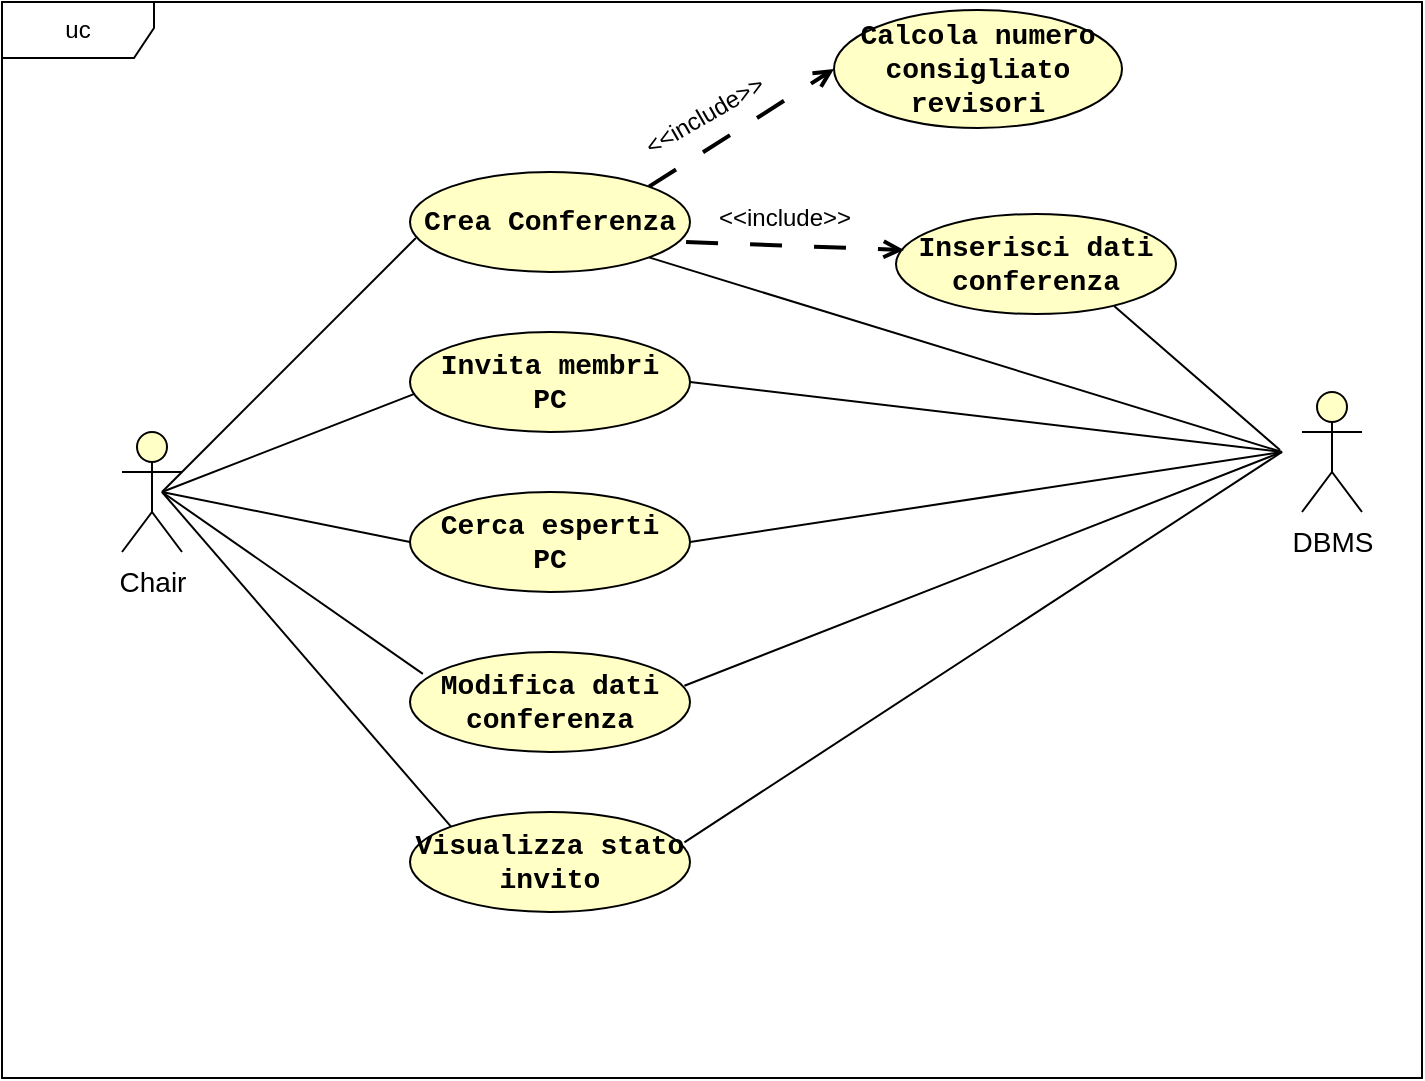 <mxfile version="27.0.3">
  <diagram name="Pagina-1" id="kpaGEh9nXqvZMZwJ1vCg">
    <mxGraphModel dx="946" dy="575" grid="0" gridSize="10" guides="1" tooltips="1" connect="1" arrows="1" fold="1" page="1" pageScale="1" pageWidth="827" pageHeight="1169" math="0" shadow="0">
      <root>
        <mxCell id="0" />
        <mxCell id="1" parent="0" />
        <mxCell id="63nMXdjKHjXVxSIOHGQp-1" value="&lt;font style=&quot;color: light-dark(rgb(0, 0, 0), rgb(0, 0, 0)); font-size: 14px;&quot;&gt;Chair&lt;/font&gt;" style="shape=umlActor;verticalLabelPosition=bottom;verticalAlign=top;html=1;outlineConnect=0;strokeColor=light-dark(#000000,#000000);fillColor=light-dark(#FFFFC6,#FDF89C);" parent="1" vertex="1">
          <mxGeometry x="130" y="260" width="30" height="60" as="geometry" />
        </mxCell>
        <mxCell id="63nMXdjKHjXVxSIOHGQp-2" value="&lt;font face=&quot;Courier New&quot; color=&quot;#000000&quot;&gt;&lt;span style=&quot;caret-color: rgb(0, 0, 0); font-size: 14px;&quot;&gt;&lt;b&gt;Crea Conferenza&lt;/b&gt;&lt;/span&gt;&lt;/font&gt;" style="ellipse;whiteSpace=wrap;html=1;fillColor=light-dark(#FFFFC6,#FDF89C);strokeColor=light-dark(#000000,#000000);gradientColor=none;" parent="1" vertex="1">
          <mxGeometry x="274" y="130" width="140" height="50" as="geometry" />
        </mxCell>
        <mxCell id="63nMXdjKHjXVxSIOHGQp-5" value="&lt;font face=&quot;Courier New&quot; color=&quot;#000000&quot;&gt;&lt;span style=&quot;caret-color: rgb(0, 0, 0); font-size: 14px;&quot;&gt;&lt;b&gt;Inserisci dati conferenza&lt;/b&gt;&lt;/span&gt;&lt;/font&gt;" style="ellipse;whiteSpace=wrap;html=1;fillColor=light-dark(#FFFFC6,#FDF89C);strokeColor=light-dark(#000000,#000000);gradientColor=none;" parent="1" vertex="1">
          <mxGeometry x="517" y="151" width="140" height="50" as="geometry" />
        </mxCell>
        <mxCell id="63nMXdjKHjXVxSIOHGQp-6" value="&lt;font face=&quot;Courier New&quot; color=&quot;#000000&quot;&gt;&lt;span style=&quot;caret-color: rgb(0, 0, 0); font-size: 14px;&quot;&gt;&lt;b&gt;Invita membri&lt;/b&gt;&lt;/span&gt;&lt;/font&gt;&lt;div&gt;&lt;font face=&quot;Courier New&quot; color=&quot;#000000&quot;&gt;&lt;span style=&quot;caret-color: rgb(0, 0, 0); font-size: 14px;&quot;&gt;&lt;b&gt;PC&lt;/b&gt;&lt;/span&gt;&lt;/font&gt;&lt;/div&gt;" style="ellipse;whiteSpace=wrap;html=1;fillColor=light-dark(#FFFFC6,#FDF89C);strokeColor=light-dark(#000000,#000000);gradientColor=none;" parent="1" vertex="1">
          <mxGeometry x="274" y="210" width="140" height="50" as="geometry" />
        </mxCell>
        <mxCell id="63nMXdjKHjXVxSIOHGQp-7" value="&lt;font face=&quot;Courier New&quot; color=&quot;#000000&quot;&gt;&lt;span style=&quot;caret-color: rgb(0, 0, 0); font-size: 14px;&quot;&gt;&lt;b&gt;Cerca esperti&lt;/b&gt;&lt;/span&gt;&lt;/font&gt;&lt;div&gt;&lt;font face=&quot;Courier New&quot; color=&quot;#000000&quot;&gt;&lt;span style=&quot;caret-color: rgb(0, 0, 0); font-size: 14px;&quot;&gt;&lt;b&gt;PC&lt;/b&gt;&lt;/span&gt;&lt;/font&gt;&lt;/div&gt;" style="ellipse;whiteSpace=wrap;html=1;fillColor=light-dark(#FFFFC6,#FDF89C);strokeColor=light-dark(#000000,#000000);gradientColor=none;" parent="1" vertex="1">
          <mxGeometry x="274" y="290" width="140" height="50" as="geometry" />
        </mxCell>
        <mxCell id="63nMXdjKHjXVxSIOHGQp-8" value="&lt;font face=&quot;Courier New&quot; color=&quot;#000000&quot;&gt;&lt;span style=&quot;caret-color: rgb(0, 0, 0); font-size: 14px;&quot;&gt;&lt;b&gt;Modifica dati&lt;/b&gt;&lt;/span&gt;&lt;/font&gt;&lt;div&gt;&lt;font face=&quot;Courier New&quot; color=&quot;#000000&quot;&gt;&lt;span style=&quot;caret-color: rgb(0, 0, 0); font-size: 14px;&quot;&gt;&lt;b&gt;conferenza&lt;/b&gt;&lt;/span&gt;&lt;/font&gt;&lt;/div&gt;" style="ellipse;whiteSpace=wrap;html=1;fillColor=light-dark(#FFFFC6,#FDF89C);strokeColor=light-dark(#000000,#000000);gradientColor=none;" parent="1" vertex="1">
          <mxGeometry x="274" y="370" width="140" height="50" as="geometry" />
        </mxCell>
        <mxCell id="63nMXdjKHjXVxSIOHGQp-9" value="&lt;font face=&quot;Courier New&quot; color=&quot;#000000&quot;&gt;&lt;span style=&quot;caret-color: rgb(0, 0, 0); font-size: 14px;&quot;&gt;&lt;b&gt;Visualizza stato invito&lt;/b&gt;&lt;/span&gt;&lt;/font&gt;" style="ellipse;whiteSpace=wrap;html=1;fillColor=light-dark(#FFFFC6,#FDF89C);strokeColor=light-dark(#000000,#000000);gradientColor=none;" parent="1" vertex="1">
          <mxGeometry x="274" y="450" width="140" height="50" as="geometry" />
        </mxCell>
        <mxCell id="63nMXdjKHjXVxSIOHGQp-10" style="rounded=0;orthogonalLoop=1;jettySize=auto;html=1;strokeColor=light-dark(#000000,#000000);endArrow=none;startFill=0;entryX=0.021;entryY=0.66;entryDx=0;entryDy=0;entryPerimeter=0;" parent="1" target="63nMXdjKHjXVxSIOHGQp-2" edge="1">
          <mxGeometry relative="1" as="geometry">
            <mxPoint x="150" y="290" as="sourcePoint" />
            <mxPoint x="338" y="250" as="targetPoint" />
          </mxGeometry>
        </mxCell>
        <mxCell id="63nMXdjKHjXVxSIOHGQp-11" style="rounded=0;orthogonalLoop=1;jettySize=auto;html=1;strokeColor=light-dark(#000000,#000000);endArrow=none;startFill=0;entryX=0.016;entryY=0.619;entryDx=0;entryDy=0;entryPerimeter=0;" parent="1" target="63nMXdjKHjXVxSIOHGQp-6" edge="1">
          <mxGeometry relative="1" as="geometry">
            <mxPoint x="150" y="290" as="sourcePoint" />
            <mxPoint x="348" y="260" as="targetPoint" />
          </mxGeometry>
        </mxCell>
        <mxCell id="63nMXdjKHjXVxSIOHGQp-12" style="rounded=0;orthogonalLoop=1;jettySize=auto;html=1;strokeColor=light-dark(#000000,#000000);endArrow=none;startFill=0;entryX=0;entryY=0.5;entryDx=0;entryDy=0;" parent="1" target="63nMXdjKHjXVxSIOHGQp-7" edge="1">
          <mxGeometry relative="1" as="geometry">
            <mxPoint x="150" y="290" as="sourcePoint" />
            <mxPoint x="338" y="290" as="targetPoint" />
          </mxGeometry>
        </mxCell>
        <mxCell id="63nMXdjKHjXVxSIOHGQp-14" style="rounded=0;orthogonalLoop=1;jettySize=auto;html=1;strokeColor=light-dark(#000000,#000000);endArrow=none;startFill=0;entryX=0.046;entryY=0.219;entryDx=0;entryDy=0;entryPerimeter=0;" parent="1" target="63nMXdjKHjXVxSIOHGQp-8" edge="1">
          <mxGeometry relative="1" as="geometry">
            <mxPoint x="150" y="290" as="sourcePoint" />
            <mxPoint x="348" y="300" as="targetPoint" />
          </mxGeometry>
        </mxCell>
        <mxCell id="63nMXdjKHjXVxSIOHGQp-15" style="rounded=0;orthogonalLoop=1;jettySize=auto;html=1;strokeColor=light-dark(#000000,#000000);endArrow=none;startFill=0;entryX=0;entryY=0;entryDx=0;entryDy=0;" parent="1" target="63nMXdjKHjXVxSIOHGQp-9" edge="1">
          <mxGeometry relative="1" as="geometry">
            <mxPoint x="150" y="290" as="sourcePoint" />
            <mxPoint x="358" y="310" as="targetPoint" />
          </mxGeometry>
        </mxCell>
        <mxCell id="63nMXdjKHjXVxSIOHGQp-16" value="" style="endArrow=open;dashed=1;html=1;dashPattern=8 8;strokeWidth=2;rounded=0;strokeColor=light-dark(#000000,#000000);endFill=0;exitX=0.986;exitY=0.7;exitDx=0;exitDy=0;exitPerimeter=0;fontFamily=Times New Roman;" parent="1" source="63nMXdjKHjXVxSIOHGQp-2" edge="1">
          <mxGeometry width="50" height="50" relative="1" as="geometry">
            <mxPoint x="440.0" y="130.0" as="sourcePoint" />
            <mxPoint x="521" y="169" as="targetPoint" />
            <Array as="points" />
          </mxGeometry>
        </mxCell>
        <mxCell id="63nMXdjKHjXVxSIOHGQp-18" value="&amp;lt;&amp;lt;include&amp;gt;&amp;gt;" style="text;html=1;align=center;verticalAlign=middle;resizable=0;points=[];autosize=1;strokeColor=none;fillColor=none;rotation=0;" parent="1" vertex="1">
          <mxGeometry x="416" y="138" width="90" height="30" as="geometry" />
        </mxCell>
        <mxCell id="63nMXdjKHjXVxSIOHGQp-19" value="&lt;font style=&quot;color: light-dark(rgb(0, 0, 0), rgb(0, 0, 0)); font-size: 14px;&quot;&gt;DBMS&lt;/font&gt;" style="shape=umlActor;verticalLabelPosition=bottom;verticalAlign=top;html=1;outlineConnect=0;strokeColor=light-dark(#000000,#000000);fillColor=light-dark(#FFFFC6,#FDF89C);" parent="1" vertex="1">
          <mxGeometry x="720" y="240" width="30" height="60" as="geometry" />
        </mxCell>
        <mxCell id="63nMXdjKHjXVxSIOHGQp-20" style="rounded=0;orthogonalLoop=1;jettySize=auto;html=1;strokeColor=light-dark(#000000,#000000);endArrow=none;startFill=0;entryX=0.779;entryY=0.92;entryDx=0;entryDy=0;entryPerimeter=0;" parent="1" target="63nMXdjKHjXVxSIOHGQp-5" edge="1">
          <mxGeometry relative="1" as="geometry">
            <mxPoint x="709" y="269" as="sourcePoint" />
            <mxPoint x="704" y="213" as="targetPoint" />
          </mxGeometry>
        </mxCell>
        <mxCell id="63nMXdjKHjXVxSIOHGQp-21" style="rounded=0;orthogonalLoop=1;jettySize=auto;html=1;strokeColor=light-dark(#000000,#000000);endArrow=none;startFill=0;entryX=1;entryY=0.5;entryDx=0;entryDy=0;" parent="1" target="63nMXdjKHjXVxSIOHGQp-6" edge="1">
          <mxGeometry relative="1" as="geometry">
            <mxPoint x="710" y="270" as="sourcePoint" />
            <mxPoint x="560" y="120" as="targetPoint" />
          </mxGeometry>
        </mxCell>
        <mxCell id="63nMXdjKHjXVxSIOHGQp-22" style="rounded=0;orthogonalLoop=1;jettySize=auto;html=1;strokeColor=light-dark(#000000,#000000);endArrow=none;startFill=0;entryX=1;entryY=1;entryDx=0;entryDy=0;" parent="1" target="63nMXdjKHjXVxSIOHGQp-2" edge="1">
          <mxGeometry relative="1" as="geometry">
            <mxPoint x="710" y="270" as="sourcePoint" />
            <mxPoint x="500" y="250" as="targetPoint" />
          </mxGeometry>
        </mxCell>
        <mxCell id="63nMXdjKHjXVxSIOHGQp-23" style="rounded=0;orthogonalLoop=1;jettySize=auto;html=1;strokeColor=light-dark(#000000,#000000);endArrow=none;startFill=0;entryX=1;entryY=0.5;entryDx=0;entryDy=0;" parent="1" target="63nMXdjKHjXVxSIOHGQp-7" edge="1">
          <mxGeometry relative="1" as="geometry">
            <mxPoint x="710" y="270" as="sourcePoint" />
            <mxPoint x="500" y="270" as="targetPoint" />
          </mxGeometry>
        </mxCell>
        <mxCell id="63nMXdjKHjXVxSIOHGQp-24" style="rounded=0;orthogonalLoop=1;jettySize=auto;html=1;strokeColor=light-dark(#000000,#000000);endArrow=none;startFill=0;entryX=0.98;entryY=0.337;entryDx=0;entryDy=0;entryPerimeter=0;" parent="1" target="63nMXdjKHjXVxSIOHGQp-8" edge="1">
          <mxGeometry relative="1" as="geometry">
            <mxPoint x="710" y="270" as="sourcePoint" />
            <mxPoint x="460" y="305" as="targetPoint" />
          </mxGeometry>
        </mxCell>
        <mxCell id="63nMXdjKHjXVxSIOHGQp-25" style="rounded=0;orthogonalLoop=1;jettySize=auto;html=1;strokeColor=light-dark(#000000,#000000);endArrow=none;startFill=0;entryX=0.98;entryY=0.303;entryDx=0;entryDy=0;entryPerimeter=0;" parent="1" target="63nMXdjKHjXVxSIOHGQp-9" edge="1">
          <mxGeometry relative="1" as="geometry">
            <mxPoint x="710" y="270" as="sourcePoint" />
            <mxPoint x="490" y="330" as="targetPoint" />
          </mxGeometry>
        </mxCell>
        <mxCell id="63nMXdjKHjXVxSIOHGQp-27" value="uc" style="shape=umlFrame;whiteSpace=wrap;html=1;pointerEvents=0;strokeColor=light-dark(#000000,#000000);width=76;height=28;" parent="1" vertex="1">
          <mxGeometry x="70" y="45" width="710" height="538" as="geometry" />
        </mxCell>
        <mxCell id="VYR5B3veVdHa0lBOeV_R-1" value="&lt;font face=&quot;Courier New&quot; color=&quot;#000000&quot;&gt;&lt;span style=&quot;caret-color: rgb(0, 0, 0); font-size: 14px;&quot;&gt;&lt;b&gt;Calcola numero&lt;/b&gt;&lt;/span&gt;&lt;/font&gt;&lt;div&gt;&lt;font face=&quot;Courier New&quot; color=&quot;#000000&quot;&gt;&lt;span style=&quot;caret-color: rgb(0, 0, 0); font-size: 14px;&quot;&gt;&lt;b&gt;consigliato&lt;/b&gt;&lt;/span&gt;&lt;/font&gt;&lt;/div&gt;&lt;div&gt;&lt;font face=&quot;Courier New&quot; color=&quot;#000000&quot;&gt;&lt;span style=&quot;caret-color: rgb(0, 0, 0); font-size: 14px;&quot;&gt;&lt;b&gt;revisori&lt;/b&gt;&lt;/span&gt;&lt;/font&gt;&lt;/div&gt;" style="ellipse;whiteSpace=wrap;html=1;fillColor=light-dark(#FFFFC6,#FDF89C);strokeColor=light-dark(#000000,#000000);gradientColor=none;" vertex="1" parent="1">
          <mxGeometry x="486" y="49" width="144" height="59" as="geometry" />
        </mxCell>
        <mxCell id="VYR5B3veVdHa0lBOeV_R-2" value="" style="endArrow=open;dashed=1;html=1;dashPattern=8 8;strokeWidth=2;rounded=0;strokeColor=light-dark(#000000,#000000);endFill=0;exitX=1;exitY=0;exitDx=0;exitDy=0;fontFamily=Times New Roman;entryX=0;entryY=0.5;entryDx=0;entryDy=0;" edge="1" parent="1" source="63nMXdjKHjXVxSIOHGQp-2" target="VYR5B3veVdHa0lBOeV_R-1">
          <mxGeometry width="50" height="50" relative="1" as="geometry">
            <mxPoint x="422" y="175" as="sourcePoint" />
            <mxPoint x="531" y="179" as="targetPoint" />
            <Array as="points" />
          </mxGeometry>
        </mxCell>
        <mxCell id="VYR5B3veVdHa0lBOeV_R-3" value="&amp;lt;&amp;lt;include&amp;gt;&amp;gt;" style="text;html=1;align=center;verticalAlign=middle;resizable=0;points=[];autosize=1;strokeColor=none;fillColor=none;rotation=-30;" vertex="1" parent="1">
          <mxGeometry x="376" y="87" width="90" height="30" as="geometry" />
        </mxCell>
      </root>
    </mxGraphModel>
  </diagram>
</mxfile>
